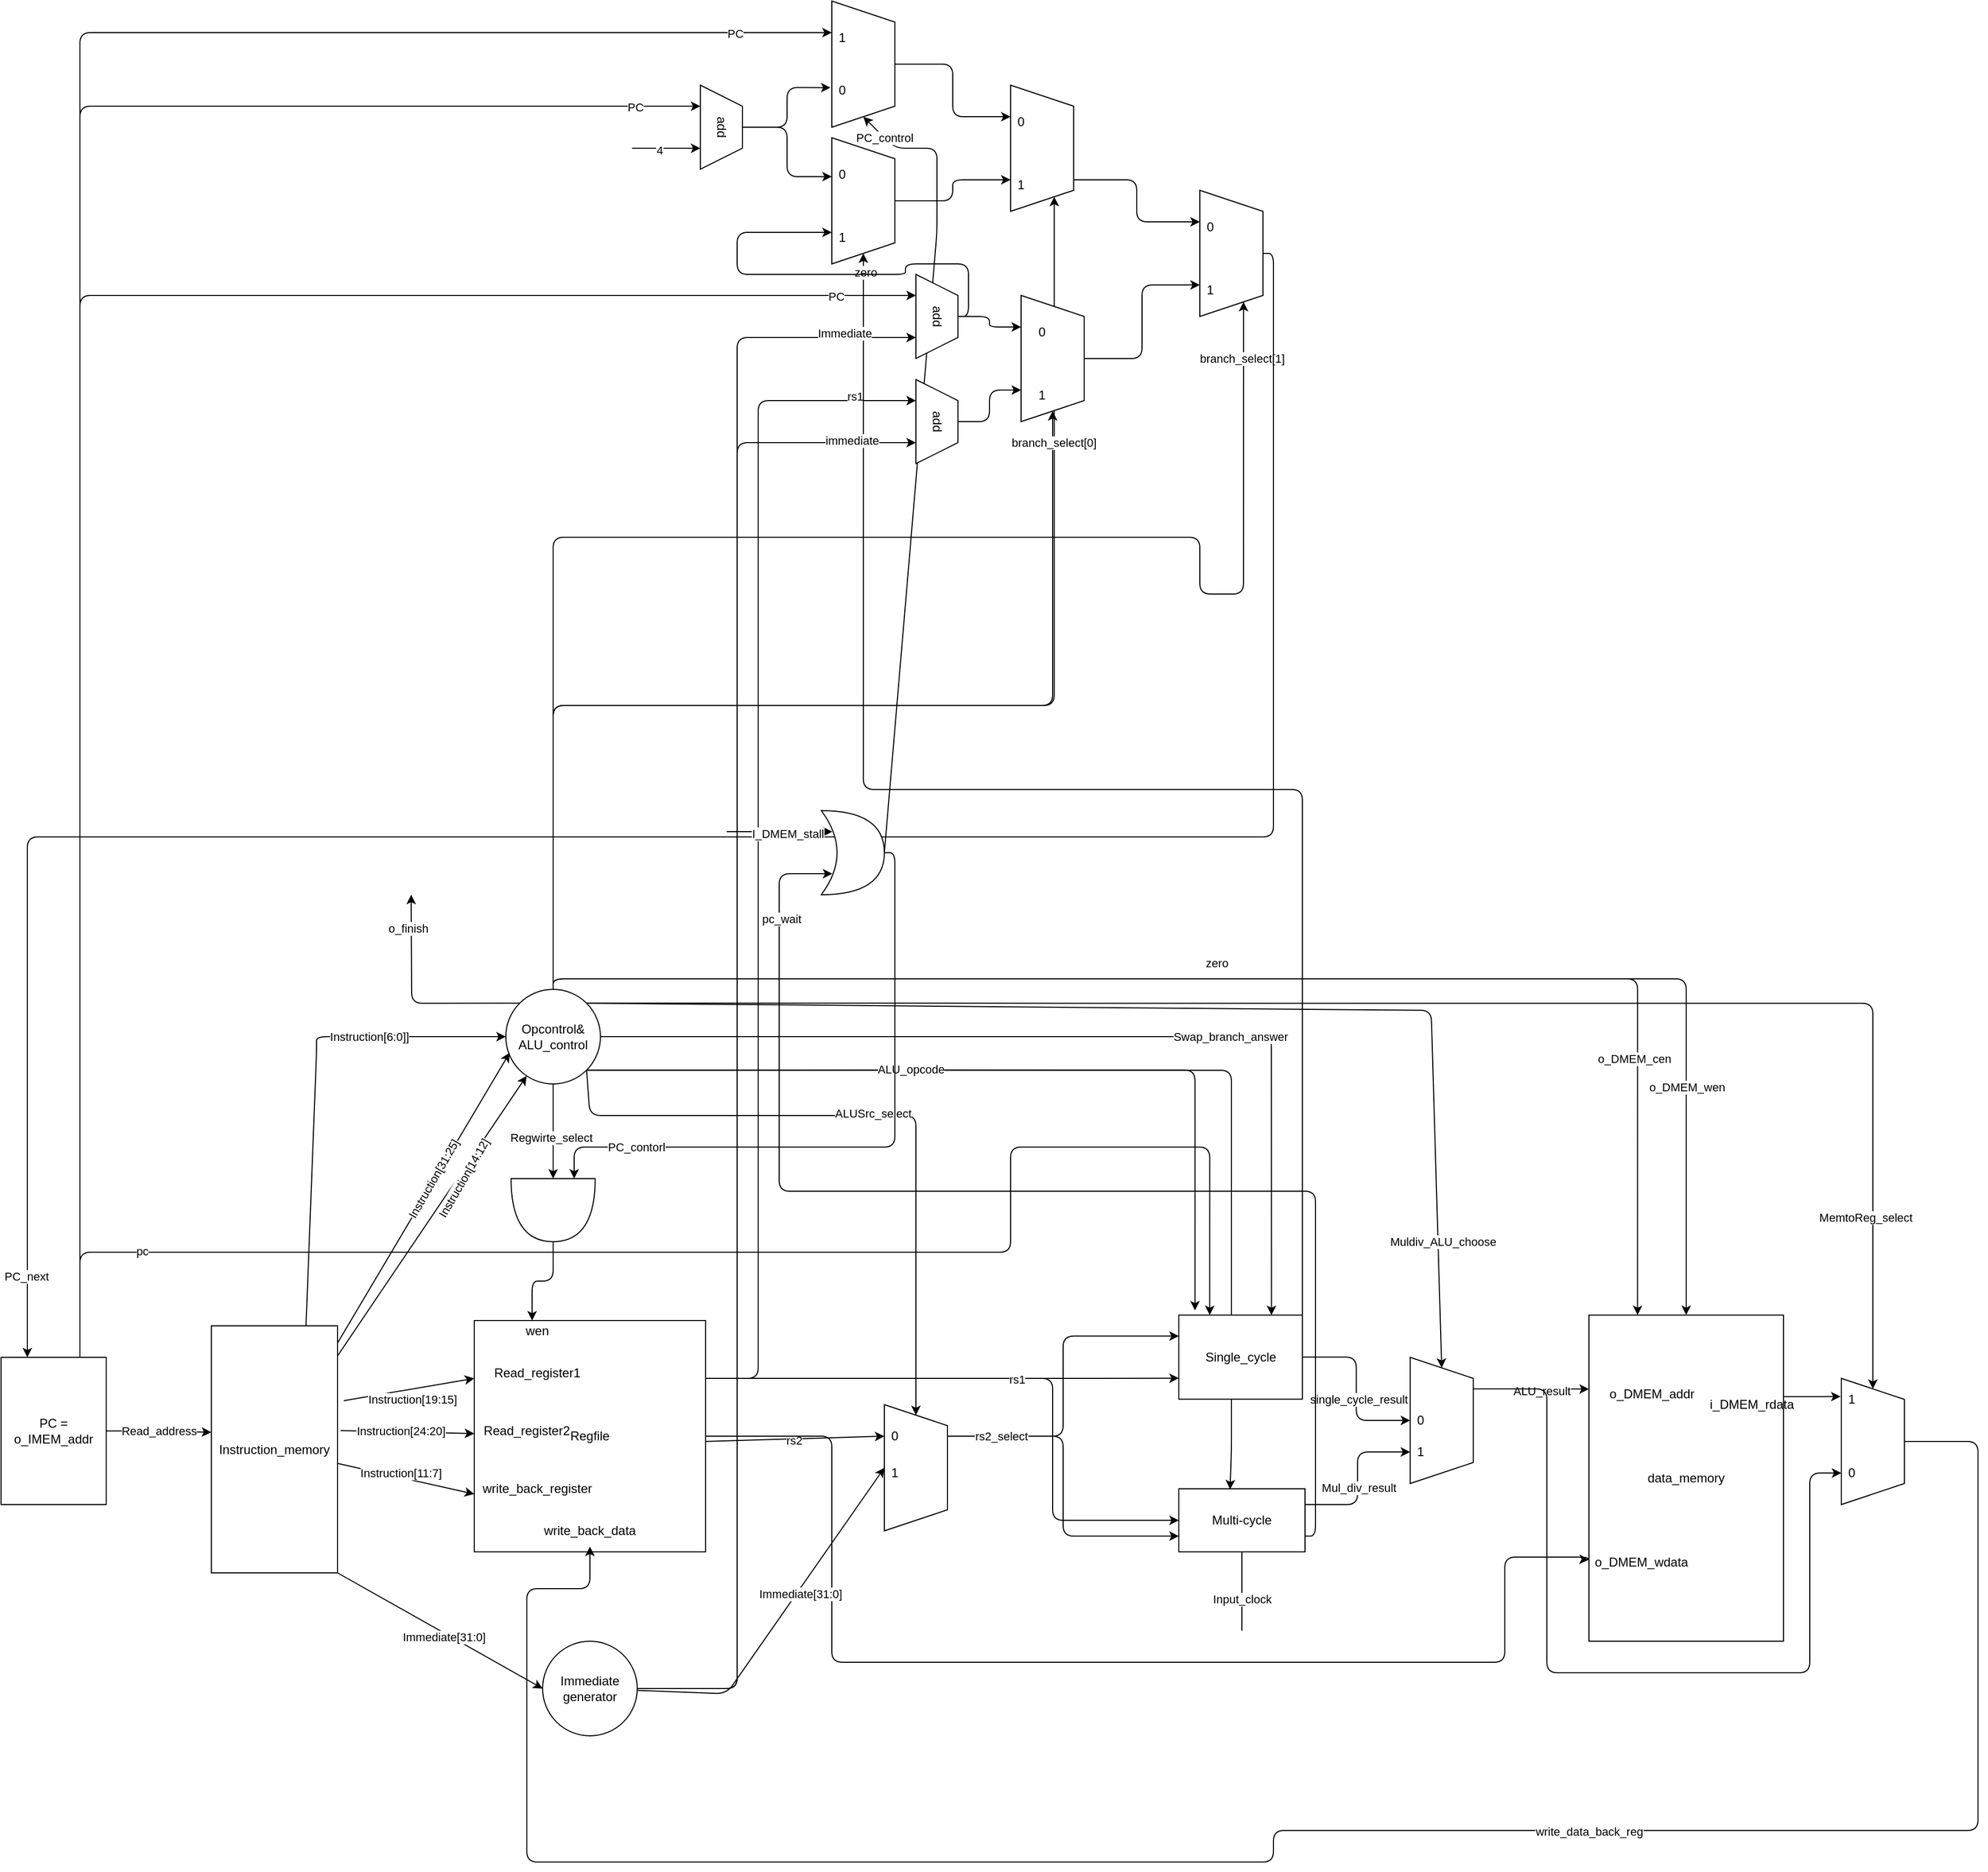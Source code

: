 <mxfile>
    <diagram id="VzYN61NTNZYl_n4JDhGq" name="Page-1">
        <mxGraphModel dx="1616" dy="1550" grid="1" gridSize="30" guides="1" tooltips="1" connect="1" arrows="1" fold="1" page="1" pageScale="1" pageWidth="850" pageHeight="1100" math="0" shadow="0">
            <root>
                <mxCell id="0"/>
                <mxCell id="1" parent="0"/>
                <mxCell id="51" style="html=1;exitX=1;exitY=0.25;exitDx=0;exitDy=0;entryX=0;entryY=0.75;entryDx=0;entryDy=0;movable=1;resizable=1;rotatable=1;deletable=1;editable=1;connectable=1;" edge="1" parent="1" source="2" target="8">
                    <mxGeometry relative="1" as="geometry">
                        <mxPoint x="730" y="240" as="targetPoint"/>
                        <Array as="points">
                            <mxPoint x="770" y="240"/>
                        </Array>
                    </mxGeometry>
                </mxCell>
                <mxCell id="53" style="edgeStyle=none;html=1;exitX=1;exitY=0.5;exitDx=0;exitDy=0;entryX=0.25;entryY=1;entryDx=0;entryDy=0;" edge="1" parent="1" target="55">
                    <mxGeometry relative="1" as="geometry">
                        <mxPoint x="590" y="305" as="targetPoint"/>
                        <mxPoint x="410" y="300" as="sourcePoint"/>
                    </mxGeometry>
                </mxCell>
                <mxCell id="54" value="rs2" style="edgeLabel;html=1;align=center;verticalAlign=middle;resizable=0;points=[];" vertex="1" connectable="0" parent="53">
                    <mxGeometry x="0.243" y="-4" relative="1" as="geometry">
                        <mxPoint x="-22" y="-2" as="offset"/>
                    </mxGeometry>
                </mxCell>
                <mxCell id="64" style="edgeStyle=orthogonalEdgeStyle;html=1;exitX=1;exitY=0.25;exitDx=0;exitDy=0;entryX=0;entryY=0.5;entryDx=0;entryDy=0;elbow=vertical;" edge="1" parent="1" source="2" target="9">
                    <mxGeometry relative="1" as="geometry">
                        <Array as="points">
                            <mxPoint x="740" y="240"/>
                            <mxPoint x="740" y="375"/>
                        </Array>
                    </mxGeometry>
                </mxCell>
                <mxCell id="72" value="rs1" style="edgeLabel;html=1;align=center;verticalAlign=middle;resizable=0;points=[];" vertex="1" connectable="0" parent="64">
                    <mxGeometry x="0.011" y="-1" relative="1" as="geometry">
                        <mxPoint as="offset"/>
                    </mxGeometry>
                </mxCell>
                <mxCell id="97" style="edgeStyle=orthogonalEdgeStyle;html=1;exitX=1;exitY=0.5;exitDx=0;exitDy=0;elbow=vertical;entryX=0;entryY=0.75;entryDx=0;entryDy=0;" edge="1" parent="1" source="2" target="88">
                    <mxGeometry relative="1" as="geometry">
                        <mxPoint x="1246" y="420" as="targetPoint"/>
                        <Array as="points">
                            <mxPoint x="530" y="295"/>
                            <mxPoint x="530" y="510"/>
                            <mxPoint x="1170" y="510"/>
                            <mxPoint x="1170" y="410"/>
                            <mxPoint x="1249" y="410"/>
                            <mxPoint x="1249" y="412"/>
                        </Array>
                    </mxGeometry>
                </mxCell>
                <mxCell id="147" style="edgeStyle=orthogonalEdgeStyle;html=1;exitX=1;exitY=0.25;exitDx=0;exitDy=0;entryX=0.25;entryY=1;entryDx=0;entryDy=0;elbow=vertical;" edge="1" parent="1" source="2" target="141">
                    <mxGeometry relative="1" as="geometry">
                        <Array as="points">
                            <mxPoint x="460" y="240"/>
                            <mxPoint x="460" y="-690"/>
                        </Array>
                    </mxGeometry>
                </mxCell>
                <mxCell id="148" value="rs1" style="edgeLabel;html=1;align=center;verticalAlign=middle;resizable=0;points=[];" vertex="1" connectable="0" parent="147">
                    <mxGeometry x="0.897" y="4" relative="1" as="geometry">
                        <mxPoint as="offset"/>
                    </mxGeometry>
                </mxCell>
                <mxCell id="2" value="&lt;div style=&quot;&quot;&gt;&lt;span style=&quot;background-color: initial;&quot;&gt;Regfile&lt;/span&gt;&lt;/div&gt;" style="whiteSpace=wrap;html=1;aspect=fixed;align=center;" vertex="1" parent="1">
                    <mxGeometry x="190" y="185" width="220" height="220" as="geometry"/>
                </mxCell>
                <mxCell id="42" style="edgeStyle=none;html=1;exitX=1;exitY=0.5;exitDx=0;exitDy=0;entryX=0.75;entryY=0;entryDx=0;entryDy=0;" edge="1" parent="1" source="3" target="8">
                    <mxGeometry relative="1" as="geometry">
                        <mxPoint x="940" y="-80" as="targetPoint"/>
                        <Array as="points">
                            <mxPoint x="948" y="-85"/>
                        </Array>
                    </mxGeometry>
                </mxCell>
                <mxCell id="75" value="Swap_branch_answer" style="edgeLabel;html=1;align=center;verticalAlign=middle;resizable=0;points=[];" vertex="1" connectable="0" parent="42">
                    <mxGeometry x="0.17" y="-3" relative="1" as="geometry">
                        <mxPoint x="71" y="-3" as="offset"/>
                    </mxGeometry>
                </mxCell>
                <mxCell id="43" style="edgeStyle=none;html=1;exitX=1;exitY=0;exitDx=0;exitDy=0;entryX=0;entryY=0.5;entryDx=0;entryDy=0;" edge="1" parent="1" source="3" target="78">
                    <mxGeometry relative="1" as="geometry">
                        <mxPoint x="1110" y="-110" as="targetPoint"/>
                        <Array as="points">
                            <mxPoint x="1100" y="-110"/>
                        </Array>
                    </mxGeometry>
                </mxCell>
                <mxCell id="83" value="Muldiv_ALU_choose" style="edgeLabel;html=1;align=center;verticalAlign=middle;resizable=0;points=[];" vertex="1" connectable="0" parent="43">
                    <mxGeometry x="0.21" relative="1" as="geometry">
                        <mxPoint x="122" y="221" as="offset"/>
                    </mxGeometry>
                </mxCell>
                <mxCell id="44" style="edgeStyle=none;html=1;exitX=1;exitY=1;exitDx=0;exitDy=0;entryX=0.406;entryY=0.01;entryDx=0;entryDy=0;entryPerimeter=0;" edge="1" parent="1" source="3" target="9">
                    <mxGeometry relative="1" as="geometry">
                        <mxPoint x="910" y="340" as="targetPoint"/>
                        <Array as="points">
                            <mxPoint x="910" y="-53"/>
                            <mxPoint x="910" y="310"/>
                        </Array>
                    </mxGeometry>
                </mxCell>
                <mxCell id="47" style="edgeStyle=none;html=1;exitX=1;exitY=1;exitDx=0;exitDy=0;entryX=0;entryY=0.5;entryDx=0;entryDy=0;" edge="1" parent="1" source="3" target="55">
                    <mxGeometry relative="1" as="geometry">
                        <mxPoint x="610" y="-10" as="targetPoint"/>
                        <Array as="points">
                            <mxPoint x="300" y="-10"/>
                            <mxPoint x="610" y="-10"/>
                        </Array>
                    </mxGeometry>
                </mxCell>
                <mxCell id="56" value="ALUSrc_select" style="edgeLabel;html=1;align=center;verticalAlign=middle;resizable=0;points=[];" vertex="1" connectable="0" parent="47">
                    <mxGeometry x="-0.022" y="2" relative="1" as="geometry">
                        <mxPoint as="offset"/>
                    </mxGeometry>
                </mxCell>
                <mxCell id="57" style="edgeStyle=none;html=1;exitX=0.5;exitY=1;exitDx=0;exitDy=0;" edge="1" parent="1" source="3" target="182">
                    <mxGeometry relative="1" as="geometry">
                        <mxPoint x="260" y="60" as="targetPoint"/>
                    </mxGeometry>
                </mxCell>
                <mxCell id="58" value="Regwirte_select" style="edgeLabel;html=1;align=center;verticalAlign=middle;resizable=0;points=[];" vertex="1" connectable="0" parent="57">
                    <mxGeometry x="0.127" y="-2" relative="1" as="geometry">
                        <mxPoint as="offset"/>
                    </mxGeometry>
                </mxCell>
                <mxCell id="68" style="edgeStyle=orthogonalEdgeStyle;html=1;exitX=1;exitY=1;exitDx=0;exitDy=0;entryX=0.131;entryY=-0.055;entryDx=0;entryDy=0;entryPerimeter=0;elbow=vertical;" edge="1" parent="1" source="3" target="8">
                    <mxGeometry relative="1" as="geometry"/>
                </mxCell>
                <mxCell id="69" value="ALU_opcode" style="edgeLabel;html=1;align=center;verticalAlign=middle;resizable=0;points=[];" vertex="1" connectable="0" parent="68">
                    <mxGeometry x="-0.237" y="1" relative="1" as="geometry">
                        <mxPoint as="offset"/>
                    </mxGeometry>
                </mxCell>
                <mxCell id="89" style="edgeStyle=orthogonalEdgeStyle;html=1;exitX=0.5;exitY=0;exitDx=0;exitDy=0;elbow=vertical;entryX=0.25;entryY=0;entryDx=0;entryDy=0;" edge="1" parent="1" source="3" target="88">
                    <mxGeometry relative="1" as="geometry">
                        <mxPoint x="1090" y="-150" as="targetPoint"/>
                    </mxGeometry>
                </mxCell>
                <mxCell id="91" value="o_DMEM_cen" style="edgeLabel;html=1;align=center;verticalAlign=middle;resizable=0;points=[];" vertex="1" connectable="0" parent="89">
                    <mxGeometry x="0.642" y="-4" relative="1" as="geometry">
                        <mxPoint as="offset"/>
                    </mxGeometry>
                </mxCell>
                <mxCell id="90" style="edgeStyle=orthogonalEdgeStyle;html=1;exitX=0.5;exitY=0;exitDx=0;exitDy=0;elbow=vertical;entryX=0.5;entryY=0;entryDx=0;entryDy=0;" edge="1" parent="1" source="3" target="88">
                    <mxGeometry relative="1" as="geometry">
                        <mxPoint x="1310.0" y="-150.0" as="targetPoint"/>
                    </mxGeometry>
                </mxCell>
                <mxCell id="92" value="o_DMEM_wen" style="edgeLabel;html=1;align=center;verticalAlign=middle;resizable=0;points=[];" vertex="1" connectable="0" parent="90">
                    <mxGeometry x="0.692" relative="1" as="geometry">
                        <mxPoint as="offset"/>
                    </mxGeometry>
                </mxCell>
                <mxCell id="104" style="edgeStyle=orthogonalEdgeStyle;html=1;exitX=1;exitY=0;exitDx=0;exitDy=0;elbow=vertical;entryX=0;entryY=0.5;entryDx=0;entryDy=0;" edge="1" parent="1" source="3" target="99">
                    <mxGeometry relative="1" as="geometry">
                        <mxPoint x="1450.0" y="140.0" as="targetPoint"/>
                    </mxGeometry>
                </mxCell>
                <mxCell id="105" value="MemtoReg_select" style="edgeLabel;html=1;align=center;verticalAlign=middle;resizable=0;points=[];" vertex="1" connectable="0" parent="104">
                    <mxGeometry x="0.794" y="-7" relative="1" as="geometry">
                        <mxPoint y="1" as="offset"/>
                    </mxGeometry>
                </mxCell>
                <mxCell id="109" style="edgeStyle=orthogonalEdgeStyle;html=1;exitX=0.5;exitY=0;exitDx=0;exitDy=0;elbow=vertical;entryX=1;entryY=0.25;entryDx=0;entryDy=0;" edge="1" parent="1" source="3" target="112">
                    <mxGeometry relative="1" as="geometry">
                        <mxPoint x="780" y="-520" as="targetPoint"/>
                        <Array as="points">
                            <mxPoint x="265" y="-560"/>
                            <mxPoint x="880" y="-560"/>
                            <mxPoint x="880" y="-506"/>
                            <mxPoint x="922" y="-506"/>
                        </Array>
                    </mxGeometry>
                </mxCell>
                <mxCell id="110" value="branch_select[1]" style="edgeLabel;html=1;align=center;verticalAlign=middle;resizable=0;points=[];" vertex="1" connectable="0" parent="109">
                    <mxGeometry x="0.198" y="1" relative="1" as="geometry">
                        <mxPoint x="235" y="-169" as="offset"/>
                    </mxGeometry>
                </mxCell>
                <mxCell id="130" style="edgeStyle=orthogonalEdgeStyle;html=1;exitX=0.5;exitY=0;exitDx=0;exitDy=0;elbow=vertical;entryX=1;entryY=0.5;entryDx=0;entryDy=0;" edge="1" parent="1" source="3" target="131">
                    <mxGeometry relative="1" as="geometry">
                        <mxPoint x="752" y="-680" as="targetPoint"/>
                        <Array as="points">
                            <mxPoint x="265" y="-400"/>
                            <mxPoint x="740" y="-400"/>
                        </Array>
                    </mxGeometry>
                </mxCell>
                <mxCell id="134" style="edgeStyle=orthogonalEdgeStyle;html=1;exitX=0.5;exitY=0;exitDx=0;exitDy=0;entryX=1;entryY=0.25;entryDx=0;entryDy=0;elbow=vertical;" edge="1" parent="1" source="3" target="132">
                    <mxGeometry relative="1" as="geometry">
                        <Array as="points">
                            <mxPoint x="265" y="-400"/>
                            <mxPoint x="741" y="-400"/>
                        </Array>
                    </mxGeometry>
                </mxCell>
                <mxCell id="136" value="branch_select[0]" style="edgeLabel;html=1;align=center;verticalAlign=middle;resizable=0;points=[];" vertex="1" connectable="0" parent="134">
                    <mxGeometry x="0.312" y="2" relative="1" as="geometry">
                        <mxPoint x="1" y="-190" as="offset"/>
                    </mxGeometry>
                </mxCell>
                <mxCell id="180" style="edgeStyle=orthogonalEdgeStyle;html=1;exitX=0;exitY=0;exitDx=0;exitDy=0;elbow=vertical;" edge="1" parent="1" source="3">
                    <mxGeometry relative="1" as="geometry">
                        <mxPoint x="130" y="-220" as="targetPoint"/>
                    </mxGeometry>
                </mxCell>
                <mxCell id="181" value="o_finish" style="edgeLabel;html=1;align=center;verticalAlign=middle;resizable=0;points=[];" vertex="1" connectable="0" parent="180">
                    <mxGeometry x="0.693" y="3" relative="1" as="geometry">
                        <mxPoint as="offset"/>
                    </mxGeometry>
                </mxCell>
                <mxCell id="3" value="Opcontrol&amp;amp;&lt;br&gt;ALU_control" style="ellipse;whiteSpace=wrap;html=1;aspect=fixed;" vertex="1" parent="1">
                    <mxGeometry x="220" y="-130" width="90" height="90" as="geometry"/>
                </mxCell>
                <mxCell id="80" style="edgeStyle=orthogonalEdgeStyle;html=1;exitX=1;exitY=0.5;exitDx=0;exitDy=0;entryX=0.5;entryY=1;entryDx=0;entryDy=0;elbow=vertical;" edge="1" parent="1" source="8" target="78">
                    <mxGeometry relative="1" as="geometry"/>
                </mxCell>
                <mxCell id="81" value="single_cycle_result" style="edgeLabel;html=1;align=center;verticalAlign=middle;resizable=0;points=[];" vertex="1" connectable="0" parent="80">
                    <mxGeometry x="0.122" y="2" relative="1" as="geometry">
                        <mxPoint as="offset"/>
                    </mxGeometry>
                </mxCell>
                <mxCell id="93" style="edgeStyle=orthogonalEdgeStyle;html=1;exitX=1;exitY=0;exitDx=0;exitDy=0;elbow=vertical;entryX=1;entryY=0.5;entryDx=0;entryDy=0;" edge="1" parent="1" source="8" target="156">
                    <mxGeometry relative="1" as="geometry">
                        <mxPoint x="710" y="-210" as="targetPoint"/>
                    </mxGeometry>
                </mxCell>
                <mxCell id="94" value="zero" style="edgeLabel;html=1;align=center;verticalAlign=middle;resizable=0;points=[];" vertex="1" connectable="0" parent="93">
                    <mxGeometry x="0.205" relative="1" as="geometry">
                        <mxPoint x="278" y="165" as="offset"/>
                    </mxGeometry>
                </mxCell>
                <mxCell id="158" value="zero" style="edgeLabel;html=1;align=center;verticalAlign=middle;resizable=0;points=[];" vertex="1" connectable="0" parent="93">
                    <mxGeometry x="0.975" y="-2" relative="1" as="geometry">
                        <mxPoint as="offset"/>
                    </mxGeometry>
                </mxCell>
                <mxCell id="8" value="Single_cycle" style="rounded=0;whiteSpace=wrap;html=1;" vertex="1" parent="1">
                    <mxGeometry x="860" y="179.8" width="117.5" height="80" as="geometry"/>
                </mxCell>
                <mxCell id="79" style="edgeStyle=orthogonalEdgeStyle;html=1;exitX=1;exitY=0.25;exitDx=0;exitDy=0;entryX=0.75;entryY=1;entryDx=0;entryDy=0;elbow=vertical;" edge="1" parent="1" source="9" target="78">
                    <mxGeometry relative="1" as="geometry"/>
                </mxCell>
                <mxCell id="82" value="Mul_div_result" style="edgeLabel;html=1;align=center;verticalAlign=middle;resizable=0;points=[];" vertex="1" connectable="0" parent="79">
                    <mxGeometry x="-0.119" y="-1" relative="1" as="geometry">
                        <mxPoint as="offset"/>
                    </mxGeometry>
                </mxCell>
                <mxCell id="120" style="edgeStyle=orthogonalEdgeStyle;html=1;exitX=1;exitY=0.75;exitDx=0;exitDy=0;elbow=vertical;entryX=0.175;entryY=0.75;entryDx=0;entryDy=0;entryPerimeter=0;" edge="1" parent="1" source="9" target="121">
                    <mxGeometry relative="1" as="geometry">
                        <mxPoint x="490" y="-250" as="targetPoint"/>
                        <Array as="points">
                            <mxPoint x="990" y="390"/>
                            <mxPoint x="990" y="62"/>
                            <mxPoint x="480" y="62"/>
                            <mxPoint x="480" y="-240"/>
                        </Array>
                    </mxGeometry>
                </mxCell>
                <mxCell id="124" value="pc_wait" style="edgeLabel;html=1;align=center;verticalAlign=middle;resizable=0;points=[];" vertex="1" connectable="0" parent="120">
                    <mxGeometry x="0.844" y="-2" relative="1" as="geometry">
                        <mxPoint as="offset"/>
                    </mxGeometry>
                </mxCell>
                <mxCell id="9" value="Multi-cycle" style="rounded=0;whiteSpace=wrap;html=1;" vertex="1" parent="1">
                    <mxGeometry x="860" y="345" width="120" height="60" as="geometry"/>
                </mxCell>
                <mxCell id="49" style="edgeStyle=none;html=1;entryX=0.5;entryY=1;entryDx=0;entryDy=0;" edge="1" parent="1" source="10" target="55">
                    <mxGeometry relative="1" as="geometry">
                        <mxPoint x="520" y="535" as="targetPoint"/>
                        <Array as="points">
                            <mxPoint x="430" y="540"/>
                        </Array>
                    </mxGeometry>
                </mxCell>
                <mxCell id="50" value="Immediate[31:0]" style="edgeLabel;html=1;align=center;verticalAlign=middle;resizable=0;points=[];" vertex="1" connectable="0" parent="49">
                    <mxGeometry x="0.169" y="-3" relative="1" as="geometry">
                        <mxPoint as="offset"/>
                    </mxGeometry>
                </mxCell>
                <mxCell id="143" style="edgeStyle=orthogonalEdgeStyle;html=1;exitX=1;exitY=0.5;exitDx=0;exitDy=0;entryX=0.75;entryY=1;entryDx=0;entryDy=0;elbow=vertical;" edge="1" parent="1" source="10" target="140">
                    <mxGeometry relative="1" as="geometry">
                        <Array as="points">
                            <mxPoint x="440" y="535"/>
                            <mxPoint x="440" y="-750"/>
                        </Array>
                    </mxGeometry>
                </mxCell>
                <mxCell id="146" value="Immediate" style="edgeLabel;html=1;align=center;verticalAlign=middle;resizable=0;points=[];" vertex="1" connectable="0" parent="143">
                    <mxGeometry x="0.912" y="4" relative="1" as="geometry">
                        <mxPoint as="offset"/>
                    </mxGeometry>
                </mxCell>
                <mxCell id="144" style="edgeStyle=orthogonalEdgeStyle;html=1;exitX=1;exitY=0.5;exitDx=0;exitDy=0;entryX=0.75;entryY=1;entryDx=0;entryDy=0;elbow=vertical;" edge="1" parent="1" source="10" target="141">
                    <mxGeometry relative="1" as="geometry">
                        <Array as="points">
                            <mxPoint x="440" y="535"/>
                            <mxPoint x="440" y="-650"/>
                        </Array>
                    </mxGeometry>
                </mxCell>
                <mxCell id="149" value="immediate" style="edgeLabel;html=1;align=center;verticalAlign=middle;resizable=0;points=[];" vertex="1" connectable="0" parent="144">
                    <mxGeometry x="0.915" y="2" relative="1" as="geometry">
                        <mxPoint as="offset"/>
                    </mxGeometry>
                </mxCell>
                <mxCell id="10" value="Immediate&lt;br&gt;generator" style="ellipse;whiteSpace=wrap;html=1;aspect=fixed;" vertex="1" parent="1">
                    <mxGeometry x="255" y="490" width="90" height="90" as="geometry"/>
                </mxCell>
                <mxCell id="15" style="edgeStyle=none;html=1;exitX=1;exitY=0.5;exitDx=0;exitDy=0;entryX=-0.001;entryY=0.431;entryDx=0;entryDy=0;entryPerimeter=0;" edge="1" parent="1" source="11" target="12">
                    <mxGeometry relative="1" as="geometry">
                        <Array as="points">
                            <mxPoint x="-110" y="290"/>
                        </Array>
                    </mxGeometry>
                </mxCell>
                <mxCell id="16" value="Read_address" style="edgeLabel;html=1;align=center;verticalAlign=middle;resizable=0;points=[];" vertex="1" connectable="0" parent="15">
                    <mxGeometry x="0.405" y="-1" relative="1" as="geometry">
                        <mxPoint x="-20" y="-2" as="offset"/>
                    </mxGeometry>
                </mxCell>
                <mxCell id="73" style="edgeStyle=orthogonalEdgeStyle;html=1;exitX=0.75;exitY=0;exitDx=0;exitDy=0;elbow=vertical;entryX=0.25;entryY=0;entryDx=0;entryDy=0;" edge="1" parent="1" source="11" target="8">
                    <mxGeometry relative="1" as="geometry">
                        <mxPoint x="790" y="20" as="targetPoint"/>
                        <Array as="points">
                            <mxPoint x="-185" y="120"/>
                            <mxPoint x="700" y="120"/>
                            <mxPoint x="700" y="20"/>
                            <mxPoint x="889" y="20"/>
                        </Array>
                    </mxGeometry>
                </mxCell>
                <mxCell id="74" value="pc" style="edgeLabel;html=1;align=center;verticalAlign=middle;resizable=0;points=[];" vertex="1" connectable="0" parent="73">
                    <mxGeometry x="-0.779" y="1" relative="1" as="geometry">
                        <mxPoint as="offset"/>
                    </mxGeometry>
                </mxCell>
                <mxCell id="142" style="edgeStyle=orthogonalEdgeStyle;html=1;exitX=0.75;exitY=0;exitDx=0;exitDy=0;entryX=0.25;entryY=1;entryDx=0;entryDy=0;elbow=vertical;" edge="1" parent="1" source="11" target="140">
                    <mxGeometry relative="1" as="geometry"/>
                </mxCell>
                <mxCell id="145" value="PC" style="edgeLabel;html=1;align=center;verticalAlign=middle;resizable=0;points=[];" vertex="1" connectable="0" parent="142">
                    <mxGeometry x="0.916" y="-1" relative="1" as="geometry">
                        <mxPoint as="offset"/>
                    </mxGeometry>
                </mxCell>
                <mxCell id="161" style="edgeStyle=orthogonalEdgeStyle;html=1;exitX=0.75;exitY=0;exitDx=0;exitDy=0;entryX=0.25;entryY=1;entryDx=0;entryDy=0;elbow=vertical;" edge="1" parent="1" source="11" target="160">
                    <mxGeometry relative="1" as="geometry"/>
                </mxCell>
                <mxCell id="162" value="PC" style="edgeLabel;html=1;align=center;verticalAlign=middle;resizable=0;points=[];" vertex="1" connectable="0" parent="161">
                    <mxGeometry x="0.93" y="-1" relative="1" as="geometry">
                        <mxPoint as="offset"/>
                    </mxGeometry>
                </mxCell>
                <mxCell id="168" style="edgeStyle=orthogonalEdgeStyle;html=1;exitX=0.75;exitY=0;exitDx=0;exitDy=0;entryX=0.25;entryY=1;entryDx=0;entryDy=0;elbow=vertical;" edge="1" parent="1" source="11" target="157">
                    <mxGeometry relative="1" as="geometry"/>
                </mxCell>
                <mxCell id="169" value="PC" style="edgeLabel;html=1;align=center;verticalAlign=middle;resizable=0;points=[];" vertex="1" connectable="0" parent="168">
                    <mxGeometry x="0.907" y="-1" relative="1" as="geometry">
                        <mxPoint as="offset"/>
                    </mxGeometry>
                </mxCell>
                <mxCell id="11" value="PC = o_IMEM_addr" style="rounded=0;whiteSpace=wrap;html=1;" vertex="1" parent="1">
                    <mxGeometry x="-260" y="220" width="100" height="140" as="geometry"/>
                </mxCell>
                <mxCell id="18" style="edgeStyle=none;html=1;exitX=1.049;exitY=0.303;exitDx=0;exitDy=0;entryX=0;entryY=0.25;entryDx=0;entryDy=0;exitPerimeter=0;" edge="1" parent="1" source="12" target="2">
                    <mxGeometry relative="1" as="geometry"/>
                </mxCell>
                <mxCell id="19" value="" style="edgeStyle=none;html=1;exitX=1.024;exitY=0.424;exitDx=0;exitDy=0;exitPerimeter=0;" edge="1" parent="1" source="12" target="2">
                    <mxGeometry relative="1" as="geometry"/>
                </mxCell>
                <mxCell id="20" style="edgeStyle=none;html=1;entryX=0;entryY=0.75;entryDx=0;entryDy=0;" edge="1" parent="1" source="12" target="2">
                    <mxGeometry relative="1" as="geometry"/>
                </mxCell>
                <mxCell id="30" style="edgeStyle=none;html=1;exitX=0.75;exitY=0;exitDx=0;exitDy=0;entryX=0;entryY=0.5;entryDx=0;entryDy=0;" edge="1" parent="1" source="12" target="3">
                    <mxGeometry relative="1" as="geometry">
                        <mxPoint x="30.048" y="-40" as="targetPoint"/>
                        <Array as="points">
                            <mxPoint x="40" y="-70"/>
                            <mxPoint x="40" y="-85"/>
                        </Array>
                    </mxGeometry>
                </mxCell>
                <mxCell id="33" value="Instruction[6:0]]" style="edgeLabel;html=1;align=center;verticalAlign=middle;resizable=0;points=[];" vertex="1" connectable="0" parent="30">
                    <mxGeometry x="0.538" y="3" relative="1" as="geometry">
                        <mxPoint x="-25" y="3" as="offset"/>
                    </mxGeometry>
                </mxCell>
                <mxCell id="37" style="edgeStyle=none;html=1;entryX=0.041;entryY=0.67;entryDx=0;entryDy=0;entryPerimeter=0;" edge="1" parent="1" source="12" target="3">
                    <mxGeometry relative="1" as="geometry"/>
                </mxCell>
                <mxCell id="39" value="Instruction[31:25]" style="edgeLabel;html=1;align=center;verticalAlign=middle;resizable=0;points=[];rotation=-60;" vertex="1" connectable="0" parent="37">
                    <mxGeometry x="0.571" y="-2" relative="1" as="geometry">
                        <mxPoint x="-40" y="60" as="offset"/>
                    </mxGeometry>
                </mxCell>
                <mxCell id="38" style="edgeStyle=none;html=1;" edge="1" parent="1" source="12" target="3">
                    <mxGeometry relative="1" as="geometry"/>
                </mxCell>
                <mxCell id="40" value="Instruction[14:12]" style="edgeLabel;html=1;align=center;verticalAlign=middle;resizable=0;points=[];rotation=-60;" vertex="1" connectable="0" parent="38">
                    <mxGeometry x="0.616" y="1" relative="1" as="geometry">
                        <mxPoint x="-25" y="47" as="offset"/>
                    </mxGeometry>
                </mxCell>
                <mxCell id="41" style="edgeStyle=none;html=1;exitX=1;exitY=1;exitDx=0;exitDy=0;entryX=0;entryY=0.5;entryDx=0;entryDy=0;" edge="1" parent="1" source="12" target="10">
                    <mxGeometry relative="1" as="geometry"/>
                </mxCell>
                <mxCell id="48" value="Immediate[31:0]" style="edgeLabel;html=1;align=center;verticalAlign=middle;resizable=0;points=[];" vertex="1" connectable="0" parent="41">
                    <mxGeometry x="0.051" y="-4" relative="1" as="geometry">
                        <mxPoint as="offset"/>
                    </mxGeometry>
                </mxCell>
                <mxCell id="12" value="Instruction_memory" style="rounded=0;whiteSpace=wrap;html=1;" vertex="1" parent="1">
                    <mxGeometry x="-60" y="190" width="120" height="235" as="geometry"/>
                </mxCell>
                <mxCell id="21" value="Read_register1" style="text;html=1;strokeColor=none;fillColor=none;align=center;verticalAlign=middle;whiteSpace=wrap;rounded=0;" vertex="1" parent="1">
                    <mxGeometry x="200" y="220" width="100" height="30" as="geometry"/>
                </mxCell>
                <mxCell id="22" value="Read_register2" style="text;html=1;strokeColor=none;fillColor=none;align=center;verticalAlign=middle;whiteSpace=wrap;rounded=0;" vertex="1" parent="1">
                    <mxGeometry x="190" y="275" width="100" height="30" as="geometry"/>
                </mxCell>
                <mxCell id="24" value="write_back_register" style="text;html=1;strokeColor=none;fillColor=none;align=center;verticalAlign=middle;whiteSpace=wrap;rounded=0;" vertex="1" parent="1">
                    <mxGeometry x="200" y="330" width="100" height="30" as="geometry"/>
                </mxCell>
                <mxCell id="25" value="write_back_data" style="text;html=1;strokeColor=none;fillColor=none;align=center;verticalAlign=middle;whiteSpace=wrap;rounded=0;" vertex="1" parent="1">
                    <mxGeometry x="270" y="370" width="60" height="30" as="geometry"/>
                </mxCell>
                <mxCell id="27" value="Instruction[24:20]" style="edgeLabel;html=1;align=center;verticalAlign=middle;resizable=0;points=[];" vertex="1" connectable="0" parent="1">
                    <mxGeometry x="119.997" y="290.004" as="geometry"/>
                </mxCell>
                <mxCell id="29" value="Instruction[11:7]" style="edgeLabel;html=1;align=center;verticalAlign=middle;resizable=0;points=[];" vertex="1" connectable="0" parent="1">
                    <mxGeometry x="119.997" y="330.004" as="geometry"/>
                </mxCell>
                <mxCell id="31" value="Instruction[19:15]" style="edgeLabel;html=1;align=center;verticalAlign=middle;resizable=0;points=[];" vertex="1" connectable="0" parent="1">
                    <mxGeometry x="130.263" y="259.804" as="geometry"/>
                </mxCell>
                <mxCell id="65" style="edgeStyle=orthogonalEdgeStyle;html=1;exitX=0.25;exitY=0;exitDx=0;exitDy=0;entryX=0;entryY=0.25;entryDx=0;entryDy=0;elbow=vertical;" edge="1" parent="1" source="55" target="8">
                    <mxGeometry relative="1" as="geometry"/>
                </mxCell>
                <mxCell id="66" style="edgeStyle=orthogonalEdgeStyle;html=1;exitX=0.25;exitY=0;exitDx=0;exitDy=0;entryX=0;entryY=0.75;entryDx=0;entryDy=0;elbow=vertical;" edge="1" parent="1" source="55" target="9">
                    <mxGeometry relative="1" as="geometry"/>
                </mxCell>
                <mxCell id="67" value="rs2_select" style="edgeLabel;html=1;align=center;verticalAlign=middle;resizable=0;points=[];" vertex="1" connectable="0" parent="66">
                    <mxGeometry x="-0.837" y="-2" relative="1" as="geometry">
                        <mxPoint x="25" y="-2" as="offset"/>
                    </mxGeometry>
                </mxCell>
                <mxCell id="55" value="" style="shape=trapezoid;perimeter=trapezoidPerimeter;whiteSpace=wrap;html=1;fixedSize=1;rotation=90;" vertex="1" parent="1">
                    <mxGeometry x="550" y="295" width="120" height="60" as="geometry"/>
                </mxCell>
                <mxCell id="76" value="" style="endArrow=none;html=1;elbow=vertical;entryX=0.5;entryY=1;entryDx=0;entryDy=0;" edge="1" parent="1" target="9">
                    <mxGeometry width="50" height="50" relative="1" as="geometry">
                        <mxPoint x="920" y="480" as="sourcePoint"/>
                        <mxPoint x="910" y="590" as="targetPoint"/>
                    </mxGeometry>
                </mxCell>
                <mxCell id="77" value="Input_clock" style="edgeLabel;html=1;align=center;verticalAlign=middle;resizable=0;points=[];" vertex="1" connectable="0" parent="76">
                    <mxGeometry x="0.47" relative="1" as="geometry">
                        <mxPoint y="25" as="offset"/>
                    </mxGeometry>
                </mxCell>
                <mxCell id="84" style="edgeStyle=orthogonalEdgeStyle;html=1;exitX=0.25;exitY=0;exitDx=0;exitDy=0;elbow=vertical;" edge="1" parent="1" source="78">
                    <mxGeometry relative="1" as="geometry">
                        <mxPoint x="1250" y="250.158" as="targetPoint"/>
                    </mxGeometry>
                </mxCell>
                <mxCell id="85" value="ALU_result" style="edgeLabel;html=1;align=center;verticalAlign=middle;resizable=0;points=[];" vertex="1" connectable="0" parent="84">
                    <mxGeometry x="0.179" y="-1" relative="1" as="geometry">
                        <mxPoint as="offset"/>
                    </mxGeometry>
                </mxCell>
                <mxCell id="100" style="edgeStyle=orthogonalEdgeStyle;html=1;exitX=0.25;exitY=0;exitDx=0;exitDy=0;elbow=vertical;entryX=0.75;entryY=1;entryDx=0;entryDy=0;" edge="1" parent="1" source="78" target="99">
                    <mxGeometry relative="1" as="geometry">
                        <mxPoint x="1220" y="520" as="targetPoint"/>
                        <Array as="points">
                            <mxPoint x="1210" y="250"/>
                            <mxPoint x="1210" y="520"/>
                            <mxPoint x="1460" y="520"/>
                            <mxPoint x="1460" y="330"/>
                        </Array>
                    </mxGeometry>
                </mxCell>
                <mxCell id="78" value="" style="shape=trapezoid;perimeter=trapezoidPerimeter;whiteSpace=wrap;html=1;fixedSize=1;rotation=90;" vertex="1" parent="1">
                    <mxGeometry x="1050" y="250" width="120" height="60" as="geometry"/>
                </mxCell>
                <mxCell id="102" style="edgeStyle=orthogonalEdgeStyle;html=1;exitX=1;exitY=0.25;exitDx=0;exitDy=0;entryX=0.144;entryY=1.012;entryDx=0;entryDy=0;entryPerimeter=0;elbow=vertical;" edge="1" parent="1" source="88" target="99">
                    <mxGeometry relative="1" as="geometry"/>
                </mxCell>
                <mxCell id="88" value="data_memory" style="rounded=0;whiteSpace=wrap;html=1;" vertex="1" parent="1">
                    <mxGeometry x="1250" y="179.8" width="185" height="310.2" as="geometry"/>
                </mxCell>
                <mxCell id="95" value="o_DMEM_addr" style="text;html=1;strokeColor=none;fillColor=none;align=center;verticalAlign=middle;whiteSpace=wrap;rounded=0;" vertex="1" parent="1">
                    <mxGeometry x="1280" y="240" width="60" height="30" as="geometry"/>
                </mxCell>
                <mxCell id="98" value="o_DMEM_wdata" style="text;html=1;strokeColor=none;fillColor=none;align=center;verticalAlign=middle;whiteSpace=wrap;rounded=0;" vertex="1" parent="1">
                    <mxGeometry x="1270" y="400" width="60" height="30" as="geometry"/>
                </mxCell>
                <mxCell id="106" style="edgeStyle=orthogonalEdgeStyle;html=1;exitX=0.5;exitY=0;exitDx=0;exitDy=0;elbow=vertical;" edge="1" parent="1" source="99">
                    <mxGeometry relative="1" as="geometry">
                        <mxPoint x="300" y="400" as="targetPoint"/>
                        <Array as="points">
                            <mxPoint x="1620" y="300"/>
                            <mxPoint x="1620" y="670"/>
                            <mxPoint x="950" y="670"/>
                            <mxPoint x="950" y="700"/>
                            <mxPoint x="240" y="700"/>
                            <mxPoint x="240" y="440"/>
                            <mxPoint x="300" y="440"/>
                        </Array>
                    </mxGeometry>
                </mxCell>
                <mxCell id="107" value="write_data_back_reg" style="edgeLabel;html=1;align=center;verticalAlign=middle;resizable=0;points=[];" vertex="1" connectable="0" parent="106">
                    <mxGeometry x="-0.267" y="1" relative="1" as="geometry">
                        <mxPoint as="offset"/>
                    </mxGeometry>
                </mxCell>
                <mxCell id="99" value="" style="shape=trapezoid;perimeter=trapezoidPerimeter;whiteSpace=wrap;html=1;fixedSize=1;rotation=90;" vertex="1" parent="1">
                    <mxGeometry x="1460" y="270" width="120" height="60" as="geometry"/>
                </mxCell>
                <mxCell id="103" value="i_DMEM_rdata" style="text;html=1;strokeColor=none;fillColor=none;align=center;verticalAlign=middle;whiteSpace=wrap;rounded=0;" vertex="1" parent="1">
                    <mxGeometry x="1375" y="250" width="60" height="30" as="geometry"/>
                </mxCell>
                <mxCell id="178" style="edgeStyle=orthogonalEdgeStyle;html=1;exitX=0.5;exitY=0;exitDx=0;exitDy=0;elbow=vertical;entryX=0.25;entryY=0;entryDx=0;entryDy=0;" edge="1" parent="1" source="112" target="11">
                    <mxGeometry relative="1" as="geometry">
                        <mxPoint x="1040" y="-829.714" as="targetPoint"/>
                        <Array as="points">
                            <mxPoint x="950" y="-830"/>
                            <mxPoint x="950" y="-275"/>
                            <mxPoint x="-235" y="-275"/>
                        </Array>
                    </mxGeometry>
                </mxCell>
                <mxCell id="179" value="PC_next" style="edgeLabel;html=1;align=center;verticalAlign=middle;resizable=0;points=[];" vertex="1" connectable="0" parent="178">
                    <mxGeometry x="0.931" y="-1" relative="1" as="geometry">
                        <mxPoint as="offset"/>
                    </mxGeometry>
                </mxCell>
                <mxCell id="112" value="" style="shape=trapezoid;perimeter=trapezoidPerimeter;whiteSpace=wrap;html=1;fixedSize=1;rotation=90;" vertex="1" parent="1">
                    <mxGeometry x="850" y="-860" width="120" height="60" as="geometry"/>
                </mxCell>
                <mxCell id="114" value="0" style="text;html=1;strokeColor=none;fillColor=none;align=center;verticalAlign=middle;whiteSpace=wrap;rounded=0;" vertex="1" parent="1">
                    <mxGeometry x="560" y="280" width="60" height="30" as="geometry"/>
                </mxCell>
                <mxCell id="115" value="1" style="text;html=1;strokeColor=none;fillColor=none;align=center;verticalAlign=middle;whiteSpace=wrap;rounded=0;" vertex="1" parent="1">
                    <mxGeometry x="560" y="315" width="60" height="30" as="geometry"/>
                </mxCell>
                <mxCell id="116" value="1" style="text;html=1;strokeColor=none;fillColor=none;align=center;verticalAlign=middle;whiteSpace=wrap;rounded=0;" vertex="1" parent="1">
                    <mxGeometry x="1060" y="295" width="60" height="30" as="geometry"/>
                </mxCell>
                <mxCell id="117" value="0" style="text;html=1;strokeColor=none;fillColor=none;align=center;verticalAlign=middle;whiteSpace=wrap;rounded=0;" vertex="1" parent="1">
                    <mxGeometry x="1060" y="265" width="60" height="30" as="geometry"/>
                </mxCell>
                <mxCell id="118" value="0" style="text;html=1;strokeColor=none;fillColor=none;align=center;verticalAlign=middle;whiteSpace=wrap;rounded=0;" vertex="1" parent="1">
                    <mxGeometry x="1470" y="315" width="60" height="30" as="geometry"/>
                </mxCell>
                <mxCell id="119" value="1" style="text;html=1;strokeColor=none;fillColor=none;align=center;verticalAlign=middle;whiteSpace=wrap;rounded=0;" vertex="1" parent="1">
                    <mxGeometry x="1470" y="244.9" width="60" height="29.8" as="geometry"/>
                </mxCell>
                <mxCell id="183" style="edgeStyle=orthogonalEdgeStyle;html=1;exitX=1;exitY=0.5;exitDx=0;exitDy=0;exitPerimeter=0;entryX=0;entryY=0.25;entryDx=0;entryDy=0;entryPerimeter=0;elbow=vertical;" edge="1" parent="1" source="121" target="182">
                    <mxGeometry relative="1" as="geometry">
                        <Array as="points">
                            <mxPoint x="590" y="-260"/>
                            <mxPoint x="590" y="20"/>
                            <mxPoint x="285" y="20"/>
                        </Array>
                    </mxGeometry>
                </mxCell>
                <mxCell id="184" value="PC_contorl" style="edgeLabel;html=1;align=center;verticalAlign=middle;resizable=0;points=[];" vertex="1" connectable="0" parent="183">
                    <mxGeometry x="0.82" relative="1" as="geometry">
                        <mxPoint x="33" as="offset"/>
                    </mxGeometry>
                </mxCell>
                <mxCell id="121" value="" style="shape=xor;whiteSpace=wrap;html=1;" vertex="1" parent="1">
                    <mxGeometry x="520" y="-300" width="60" height="80" as="geometry"/>
                </mxCell>
                <mxCell id="122" value="" style="endArrow=classic;html=1;elbow=vertical;entryX=0.175;entryY=0.25;entryDx=0;entryDy=0;entryPerimeter=0;" edge="1" parent="1" target="121">
                    <mxGeometry width="50" height="50" relative="1" as="geometry">
                        <mxPoint x="430" y="-280" as="sourcePoint"/>
                        <mxPoint x="570" y="-180" as="targetPoint"/>
                        <Array as="points">
                            <mxPoint x="470" y="-280"/>
                        </Array>
                    </mxGeometry>
                </mxCell>
                <mxCell id="123" value="I_DMEM_stall" style="edgeLabel;html=1;align=center;verticalAlign=middle;resizable=0;points=[];" vertex="1" connectable="0" parent="122">
                    <mxGeometry x="0.157" y="-2" relative="1" as="geometry">
                        <mxPoint as="offset"/>
                    </mxGeometry>
                </mxCell>
                <mxCell id="125" value="" style="endArrow=classic;html=1;elbow=vertical;exitX=1;exitY=0.5;exitDx=0;exitDy=0;exitPerimeter=0;entryX=1;entryY=0.5;entryDx=0;entryDy=0;" edge="1" parent="1" source="121" target="157">
                    <mxGeometry width="50" height="50" relative="1" as="geometry">
                        <mxPoint x="620" y="-235" as="sourcePoint"/>
                        <mxPoint x="670" y="-260" as="targetPoint"/>
                        <Array as="points">
                            <mxPoint x="630" y="-850"/>
                            <mxPoint x="630" y="-930"/>
                            <mxPoint x="590" y="-930"/>
                        </Array>
                    </mxGeometry>
                </mxCell>
                <mxCell id="126" value="PC_control" style="edgeLabel;html=1;align=center;verticalAlign=middle;resizable=0;points=[];" vertex="1" connectable="0" parent="125">
                    <mxGeometry x="0.28" y="-2" relative="1" as="geometry">
                        <mxPoint x="-43" y="-199" as="offset"/>
                    </mxGeometry>
                </mxCell>
                <mxCell id="128" value="0&lt;span style=&quot;color: rgba(0, 0, 0, 0); font-family: monospace; font-size: 0px; text-align: start;&quot;&gt;%3CmxGraphModel%3E%3Croot%3E%3CmxCell%20id%3D%220%22%2F%3E%3CmxCell%20id%3D%221%22%20parent%3D%220%22%2F%3E%3CmxCell%20id%3D%222%22%20value%3D%221%22%20style%3D%22text%3Bhtml%3D1%3BstrokeColor%3Dnone%3BfillColor%3Dnone%3Balign%3Dcenter%3BverticalAlign%3Dmiddle%3BwhiteSpace%3Dwrap%3Brounded%3D0%3B%22%20vertex%3D%221%22%20parent%3D%221%22%3E%3CmxGeometry%20x%3D%221060%22%20y%3D%22295%22%20width%3D%2260%22%20height%3D%2230%22%20as%3D%22geometry%22%2F%3E%3C%2FmxCell%3E%3C%2Froot%3E%3C%2FmxGraphModel%3E&lt;/span&gt;" style="text;html=1;strokeColor=none;fillColor=none;align=center;verticalAlign=middle;whiteSpace=wrap;rounded=0;" vertex="1" parent="1">
                    <mxGeometry x="860" y="-870" width="60" height="30" as="geometry"/>
                </mxCell>
                <mxCell id="129" value="1" style="text;html=1;strokeColor=none;fillColor=none;align=center;verticalAlign=middle;whiteSpace=wrap;rounded=0;" vertex="1" parent="1">
                    <mxGeometry x="860" y="-810" width="60" height="30" as="geometry"/>
                </mxCell>
                <mxCell id="137" style="edgeStyle=orthogonalEdgeStyle;html=1;exitX=0.5;exitY=0;exitDx=0;exitDy=0;elbow=vertical;entryX=0.75;entryY=1;entryDx=0;entryDy=0;" edge="1" parent="1" source="131" target="112">
                    <mxGeometry relative="1" as="geometry">
                        <mxPoint x="810" y="-820" as="targetPoint"/>
                    </mxGeometry>
                </mxCell>
                <mxCell id="131" value="" style="shape=trapezoid;perimeter=trapezoidPerimeter;whiteSpace=wrap;html=1;fixedSize=1;rotation=90;" vertex="1" parent="1">
                    <mxGeometry x="680" y="-760" width="120" height="60" as="geometry"/>
                </mxCell>
                <mxCell id="138" style="edgeStyle=orthogonalEdgeStyle;html=1;exitX=0.75;exitY=0;exitDx=0;exitDy=0;entryX=0.25;entryY=1;entryDx=0;entryDy=0;elbow=vertical;" edge="1" parent="1" source="132" target="112">
                    <mxGeometry relative="1" as="geometry"/>
                </mxCell>
                <mxCell id="132" value="" style="shape=trapezoid;perimeter=trapezoidPerimeter;whiteSpace=wrap;html=1;fixedSize=1;rotation=90;" vertex="1" parent="1">
                    <mxGeometry x="670" y="-960" width="120" height="60" as="geometry"/>
                </mxCell>
                <mxCell id="151" style="edgeStyle=orthogonalEdgeStyle;html=1;exitX=0.5;exitY=0;exitDx=0;exitDy=0;entryX=0.25;entryY=1;entryDx=0;entryDy=0;elbow=vertical;" edge="1" parent="1" source="140" target="131">
                    <mxGeometry relative="1" as="geometry"/>
                </mxCell>
                <mxCell id="159" style="edgeStyle=orthogonalEdgeStyle;html=1;exitX=0.5;exitY=0;exitDx=0;exitDy=0;elbow=vertical;entryX=0.75;entryY=1;entryDx=0;entryDy=0;" edge="1" parent="1" source="140" target="156">
                    <mxGeometry relative="1" as="geometry">
                        <mxPoint x="430" y="-810.0" as="targetPoint"/>
                        <Array as="points">
                            <mxPoint x="660" y="-770"/>
                            <mxPoint x="660" y="-820"/>
                            <mxPoint x="600" y="-820"/>
                            <mxPoint x="600" y="-810"/>
                            <mxPoint x="440" y="-810"/>
                            <mxPoint x="440" y="-850"/>
                        </Array>
                    </mxGeometry>
                </mxCell>
                <mxCell id="140" value="add" style="shape=trapezoid;perimeter=trapezoidPerimeter;whiteSpace=wrap;html=1;fixedSize=1;rotation=90;" vertex="1" parent="1">
                    <mxGeometry x="590" y="-790" width="80" height="40" as="geometry"/>
                </mxCell>
                <mxCell id="152" style="edgeStyle=orthogonalEdgeStyle;html=1;exitX=0.5;exitY=0;exitDx=0;exitDy=0;entryX=0.75;entryY=1;entryDx=0;entryDy=0;elbow=vertical;" edge="1" parent="1" source="141" target="131">
                    <mxGeometry relative="1" as="geometry"/>
                </mxCell>
                <mxCell id="141" value="add" style="shape=trapezoid;perimeter=trapezoidPerimeter;whiteSpace=wrap;html=1;fixedSize=1;rotation=90;" vertex="1" parent="1">
                    <mxGeometry x="590" y="-690" width="80" height="40" as="geometry"/>
                </mxCell>
                <mxCell id="153" value="1" style="text;html=1;strokeColor=none;fillColor=none;align=center;verticalAlign=middle;whiteSpace=wrap;rounded=0;" vertex="1" parent="1">
                    <mxGeometry x="700" y="-710" width="60" height="30" as="geometry"/>
                </mxCell>
                <mxCell id="154" value="0" style="text;html=1;strokeColor=none;fillColor=none;align=center;verticalAlign=middle;whiteSpace=wrap;rounded=0;" vertex="1" parent="1">
                    <mxGeometry x="700" y="-770" width="60" height="30" as="geometry"/>
                </mxCell>
                <mxCell id="175" style="edgeStyle=orthogonalEdgeStyle;html=1;exitX=0.5;exitY=0;exitDx=0;exitDy=0;entryX=0.75;entryY=1;entryDx=0;entryDy=0;elbow=vertical;" edge="1" parent="1" source="156" target="132">
                    <mxGeometry relative="1" as="geometry"/>
                </mxCell>
                <mxCell id="156" value="" style="shape=trapezoid;perimeter=trapezoidPerimeter;whiteSpace=wrap;html=1;fixedSize=1;rotation=90;" vertex="1" parent="1">
                    <mxGeometry x="500" y="-910" width="120" height="60" as="geometry"/>
                </mxCell>
                <mxCell id="174" style="edgeStyle=orthogonalEdgeStyle;html=1;exitX=0.5;exitY=0;exitDx=0;exitDy=0;entryX=0.25;entryY=1;entryDx=0;entryDy=0;elbow=vertical;" edge="1" parent="1" source="157" target="132">
                    <mxGeometry relative="1" as="geometry"/>
                </mxCell>
                <mxCell id="157" value="" style="shape=trapezoid;perimeter=trapezoidPerimeter;whiteSpace=wrap;html=1;fixedSize=1;rotation=90;" vertex="1" parent="1">
                    <mxGeometry x="500" y="-1040" width="120" height="60" as="geometry"/>
                </mxCell>
                <mxCell id="166" style="edgeStyle=orthogonalEdgeStyle;html=1;exitX=0.5;exitY=0;exitDx=0;exitDy=0;entryX=0.308;entryY=0.999;entryDx=0;entryDy=0;entryPerimeter=0;elbow=vertical;" edge="1" parent="1" source="160" target="156">
                    <mxGeometry relative="1" as="geometry"/>
                </mxCell>
                <mxCell id="167" style="edgeStyle=orthogonalEdgeStyle;html=1;exitX=0.5;exitY=0;exitDx=0;exitDy=0;entryX=0.686;entryY=1.02;entryDx=0;entryDy=0;entryPerimeter=0;elbow=vertical;" edge="1" parent="1" source="160" target="157">
                    <mxGeometry relative="1" as="geometry"/>
                </mxCell>
                <mxCell id="160" value="add" style="shape=trapezoid;perimeter=trapezoidPerimeter;whiteSpace=wrap;html=1;fixedSize=1;rotation=90;" vertex="1" parent="1">
                    <mxGeometry x="385" y="-970" width="80" height="40" as="geometry"/>
                </mxCell>
                <mxCell id="163" value="" style="endArrow=classic;html=1;elbow=vertical;entryX=0.75;entryY=1;entryDx=0;entryDy=0;" edge="1" parent="1" target="160">
                    <mxGeometry width="50" height="50" relative="1" as="geometry">
                        <mxPoint x="340" y="-930" as="sourcePoint"/>
                        <mxPoint x="330" y="-980" as="targetPoint"/>
                    </mxGeometry>
                </mxCell>
                <mxCell id="164" value="4" style="edgeLabel;html=1;align=center;verticalAlign=middle;resizable=0;points=[];" vertex="1" connectable="0" parent="163">
                    <mxGeometry x="-0.205" y="-2" relative="1" as="geometry">
                        <mxPoint as="offset"/>
                    </mxGeometry>
                </mxCell>
                <mxCell id="170" value="1" style="text;html=1;strokeColor=none;fillColor=none;align=center;verticalAlign=middle;whiteSpace=wrap;rounded=0;" vertex="1" parent="1">
                    <mxGeometry x="510" y="-860" width="60" height="30" as="geometry"/>
                </mxCell>
                <mxCell id="171" value="1" style="text;html=1;strokeColor=none;fillColor=none;align=center;verticalAlign=middle;whiteSpace=wrap;rounded=0;" vertex="1" parent="1">
                    <mxGeometry x="510" y="-1050" width="60" height="30" as="geometry"/>
                </mxCell>
                <mxCell id="172" value="0" style="text;html=1;strokeColor=none;fillColor=none;align=center;verticalAlign=middle;whiteSpace=wrap;rounded=0;" vertex="1" parent="1">
                    <mxGeometry x="510" y="-1000" width="60" height="30" as="geometry"/>
                </mxCell>
                <mxCell id="173" value="0" style="text;html=1;strokeColor=none;fillColor=none;align=center;verticalAlign=middle;whiteSpace=wrap;rounded=0;" vertex="1" parent="1">
                    <mxGeometry x="510" y="-920" width="60" height="30" as="geometry"/>
                </mxCell>
                <mxCell id="176" value="0" style="text;html=1;strokeColor=none;fillColor=none;align=center;verticalAlign=middle;whiteSpace=wrap;rounded=0;" vertex="1" parent="1">
                    <mxGeometry x="680" y="-970" width="60" height="30" as="geometry"/>
                </mxCell>
                <mxCell id="177" value="1" style="text;html=1;strokeColor=none;fillColor=none;align=center;verticalAlign=middle;whiteSpace=wrap;rounded=0;" vertex="1" parent="1">
                    <mxGeometry x="680" y="-910" width="60" height="30" as="geometry"/>
                </mxCell>
                <mxCell id="185" style="edgeStyle=orthogonalEdgeStyle;html=1;exitX=1;exitY=0.5;exitDx=0;exitDy=0;exitPerimeter=0;entryX=0.25;entryY=0;entryDx=0;entryDy=0;elbow=vertical;" edge="1" parent="1" source="182" target="2">
                    <mxGeometry relative="1" as="geometry"/>
                </mxCell>
                <mxCell id="182" value="" style="shape=or;whiteSpace=wrap;html=1;rotation=90;" vertex="1" parent="1">
                    <mxGeometry x="235" y="40" width="60" height="80" as="geometry"/>
                </mxCell>
                <mxCell id="186" value="wen" style="text;html=1;strokeColor=none;fillColor=none;align=center;verticalAlign=middle;whiteSpace=wrap;rounded=0;" vertex="1" parent="1">
                    <mxGeometry x="220" y="179.8" width="60" height="30" as="geometry"/>
                </mxCell>
            </root>
        </mxGraphModel>
    </diagram>
</mxfile>